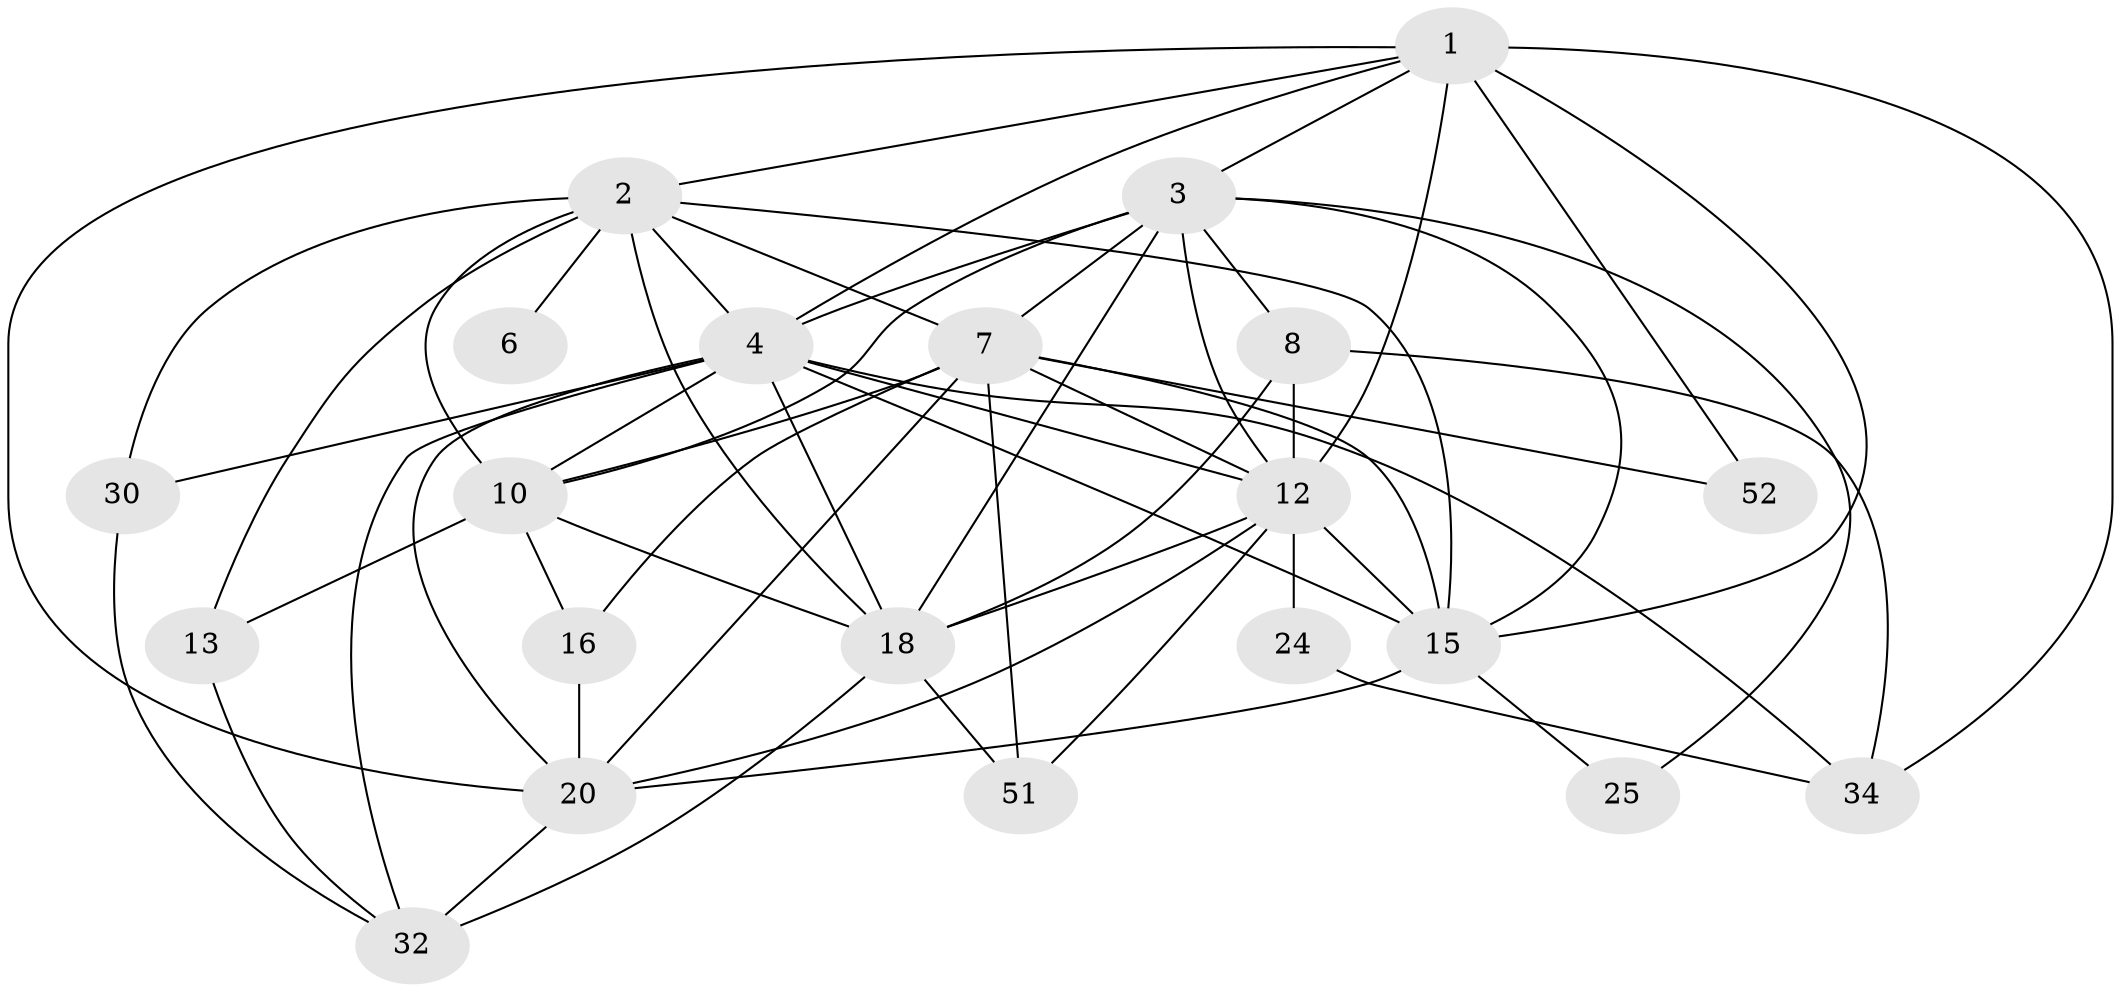 // original degree distribution, {3: 0.2037037037037037, 2: 0.14814814814814814, 5: 0.16666666666666666, 4: 0.35185185185185186, 6: 0.09259259259259259, 8: 0.037037037037037035}
// Generated by graph-tools (version 1.1) at 2025/18/03/04/25 18:18:30]
// undirected, 21 vertices, 59 edges
graph export_dot {
graph [start="1"]
  node [color=gray90,style=filled];
  1 [super="+43+17"];
  2 [super="+11+26"];
  3 [super="+5+19+41"];
  4 [super="+39+22"];
  6;
  7 [super="+14+9"];
  8 [super="+35"];
  10 [super="+36+53"];
  12 [super="+23"];
  13;
  15 [super="+50+31"];
  16;
  18 [super="+38+21+27"];
  20 [super="+28+33"];
  24;
  25;
  30;
  32 [super="+49"];
  34;
  51;
  52;
  1 -- 52;
  1 -- 12;
  1 -- 4;
  1 -- 34;
  1 -- 20;
  1 -- 15;
  1 -- 3;
  1 -- 2;
  2 -- 7;
  2 -- 13;
  2 -- 30;
  2 -- 18 [weight=3];
  2 -- 4 [weight=2];
  2 -- 6 [weight=2];
  2 -- 10;
  2 -- 15;
  3 -- 12 [weight=2];
  3 -- 4;
  3 -- 18 [weight=2];
  3 -- 8 [weight=2];
  3 -- 25;
  3 -- 10;
  3 -- 15;
  3 -- 7;
  4 -- 34;
  4 -- 18 [weight=2];
  4 -- 12 [weight=2];
  4 -- 20;
  4 -- 32;
  4 -- 10;
  4 -- 15;
  4 -- 30;
  7 -- 15;
  7 -- 51;
  7 -- 12;
  7 -- 52;
  7 -- 16;
  7 -- 10;
  7 -- 20;
  8 -- 34;
  8 -- 12;
  8 -- 18;
  10 -- 16;
  10 -- 13;
  10 -- 18;
  12 -- 15;
  12 -- 18 [weight=2];
  12 -- 51;
  12 -- 20;
  12 -- 24;
  13 -- 32;
  15 -- 25;
  15 -- 20 [weight=2];
  16 -- 20;
  18 -- 32;
  18 -- 51;
  20 -- 32 [weight=2];
  24 -- 34;
  30 -- 32;
}
